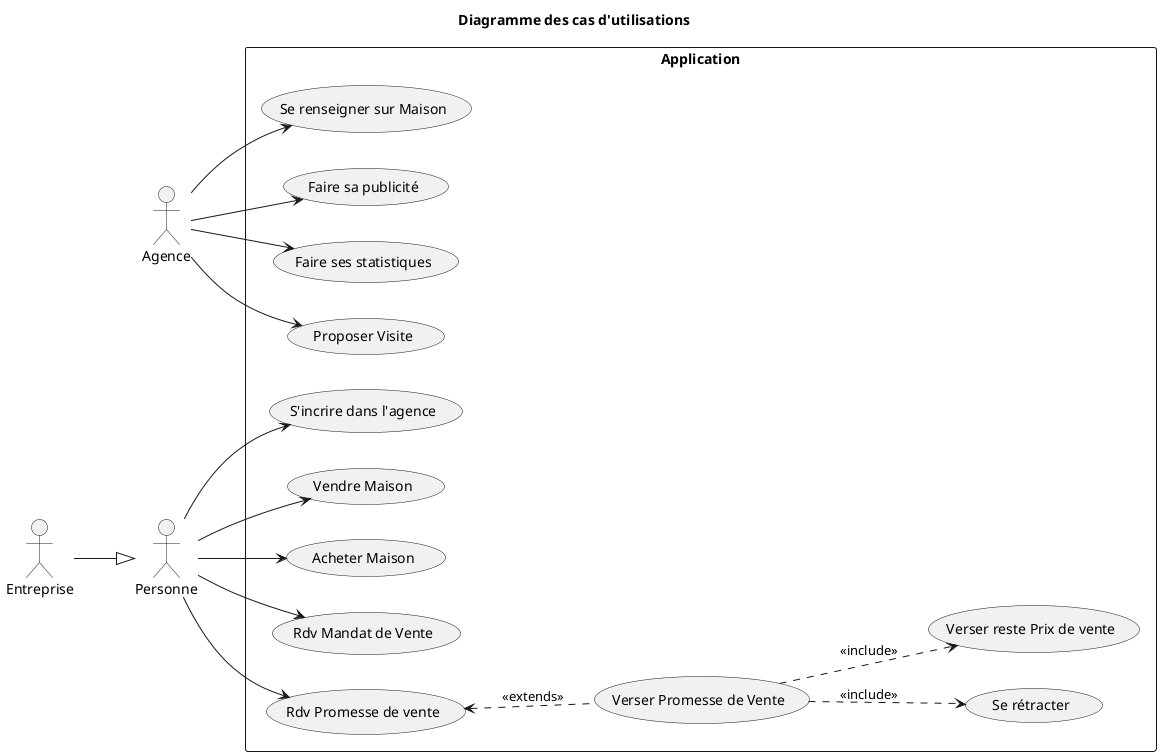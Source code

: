 @startuml

title Diagramme des cas d'utilisations

:Personne: as P
:Entreprise: as E
:Agence: as A

rectangle Application{
  (Vendre Maison) as Vendre
  (Acheter Maison) as Acheter
  (S'incrire dans l'agence) As Inscript
  (Rdv Mandat de Vente) as RDVm
  (Se renseigner sur Maison) as getInfoMaison
  (Faire sa publicité) as pub
  (Faire ses statistiques) as stats
  (Rdv Promesse de vente) as RDVp
  (Verser Promesse de Vente) as givePromesse
  (Se rétracter) as retract
  (Verser reste Prix de vente) as giveFull
  (Proposer Visite) as RDVv
}


left to right direction
E -down-|> P
P --> Vendre
P --> Acheter
P -> Inscript
P --> RDVm
A --> getInfoMaison
A --> pub
A --> stats
P --> RDVp
RDVp <.. givePromesse :<<extends>>
givePromesse ..> retract :<<include>>
givePromesse ..> giveFull :<<include>>
A --> RDVv

@enduml
